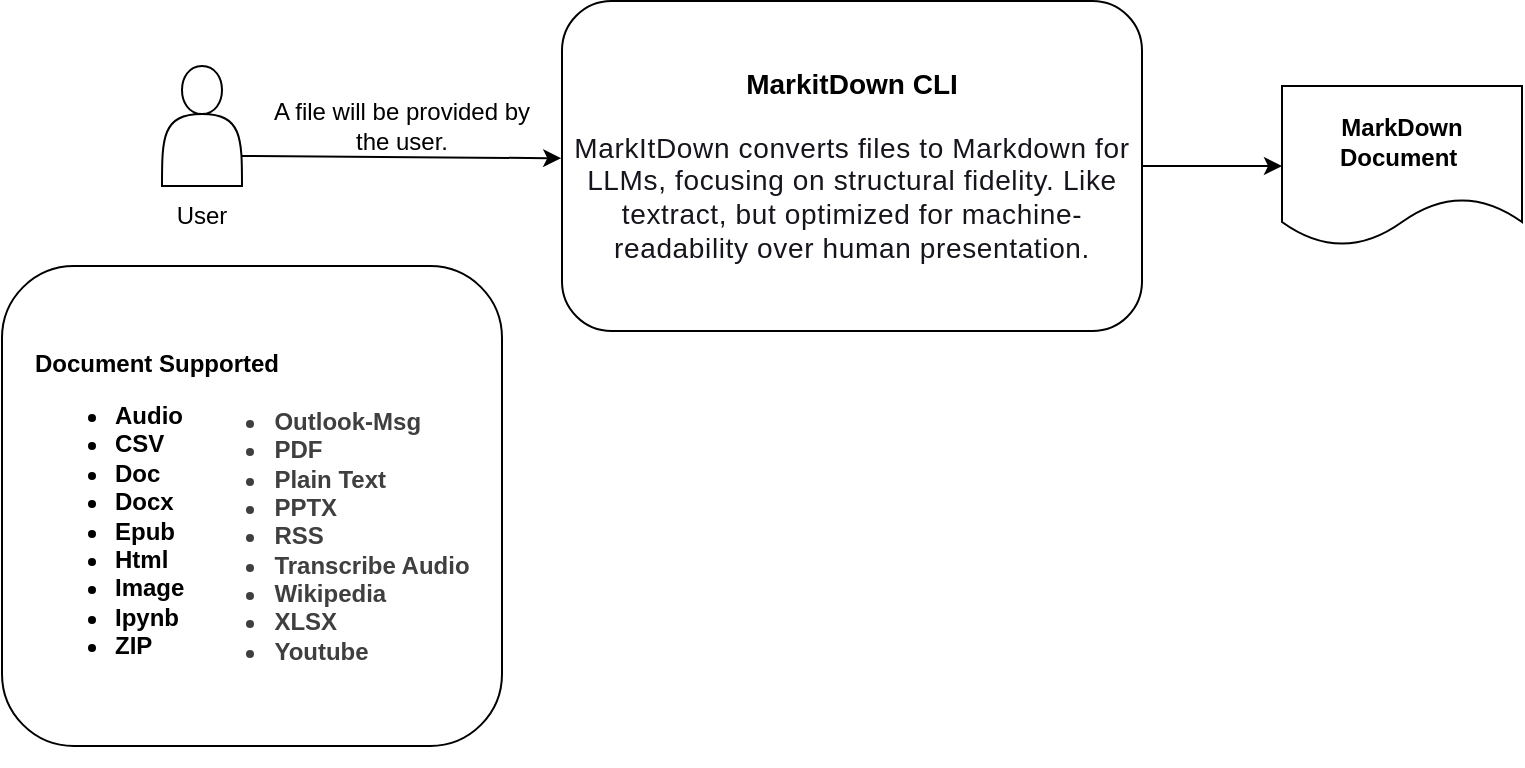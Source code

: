 <mxfile>
    <diagram id="PkXtOsccsb5lSiSgQKMI" name="Page-1">
        <mxGraphModel dx="292" dy="235" grid="1" gridSize="10" guides="1" tooltips="1" connect="1" arrows="1" fold="1" page="1" pageScale="1" pageWidth="850" pageHeight="1100" math="0" shadow="0">
            <root>
                <mxCell id="0"/>
                <mxCell id="1" parent="0"/>
                <mxCell id="6" value="" style="shape=actor;whiteSpace=wrap;html=1;" parent="1" vertex="1">
                    <mxGeometry x="80" y="170" width="40" height="60" as="geometry"/>
                </mxCell>
                <mxCell id="9" value="User" style="text;html=1;align=center;verticalAlign=middle;whiteSpace=wrap;rounded=0;" parent="1" vertex="1">
                    <mxGeometry x="70" y="230" width="60" height="30" as="geometry"/>
                </mxCell>
                <mxCell id="10" value="" style="endArrow=classic;html=1;exitX=1;exitY=0.75;exitDx=0;exitDy=0;entryX=0.005;entryY=0.551;entryDx=0;entryDy=0;entryPerimeter=0;" parent="1" source="6" edge="1">
                    <mxGeometry width="50" height="50" relative="1" as="geometry">
                        <mxPoint x="360" y="280" as="sourcePoint"/>
                        <mxPoint x="279.6" y="216.12" as="targetPoint"/>
                    </mxGeometry>
                </mxCell>
                <mxCell id="13" value="" style="edgeStyle=none;html=1;" parent="1" source="11" target="12" edge="1">
                    <mxGeometry relative="1" as="geometry"/>
                </mxCell>
                <mxCell id="11" value="&lt;b&gt;&lt;font style=&quot;font-size: 14px;&quot;&gt;&lt;span style=&quot;color: rgb(0, 0, 0);&quot;&gt;MarkitDown CLI&lt;/span&gt;&lt;/font&gt;&lt;/b&gt;&lt;div&gt;&lt;font style=&quot;color: rgb(24, 20, 29);&quot;&gt;&lt;br&gt;&lt;/font&gt;&lt;div&gt;&lt;span style=&quot;letter-spacing: 0.32px; text-align: start; white-space-collapse: preserve-breaks;&quot;&gt;&lt;font face=&quot;Helvetica&quot; style=&quot;color: rgb(24, 20, 29); font-size: 14px;&quot;&gt;MarkItDown converts files to Markdown for LLMs, focusing on structural fidelity. Like textract, but optimized for machine-readability over human presentation.&lt;/font&gt;&lt;/span&gt;&lt;/div&gt;&lt;/div&gt;" style="rounded=1;whiteSpace=wrap;html=1;" parent="1" vertex="1">
                    <mxGeometry x="280" y="137.5" width="290" height="165" as="geometry"/>
                </mxCell>
                <mxCell id="12" value="&lt;b&gt;MarkDown Document&amp;nbsp;&lt;/b&gt;" style="shape=document;whiteSpace=wrap;html=1;boundedLbl=1;" parent="1" vertex="1">
                    <mxGeometry x="640" y="180" width="120" height="80" as="geometry"/>
                </mxCell>
                <mxCell id="16" value="A file will be provided by the user." style="text;html=1;align=center;verticalAlign=middle;whiteSpace=wrap;rounded=0;" parent="1" vertex="1">
                    <mxGeometry x="130" y="185" width="140" height="30" as="geometry"/>
                </mxCell>
                <mxCell id="20" value="&lt;b style=&quot;text-align: left;&quot;&gt;Document Supported&lt;br&gt;&lt;ul&gt;&lt;li&gt;&lt;b&gt;Audio&lt;/b&gt;&lt;/li&gt;&lt;li&gt;&lt;b&gt;CSV&lt;/b&gt;&lt;/li&gt;&lt;li&gt;&lt;b&gt;Doc&lt;/b&gt;&lt;/li&gt;&lt;li&gt;&lt;b&gt;Docx&lt;/b&gt;&lt;/li&gt;&lt;li&gt;&lt;b&gt;Epub&lt;/b&gt;&lt;/li&gt;&lt;li&gt;&lt;b&gt;Html&lt;/b&gt;&lt;/li&gt;&lt;li&gt;&lt;b&gt;Image&lt;/b&gt;&lt;/li&gt;&lt;li&gt;&lt;b&gt;Ipynb&lt;/b&gt;&lt;/li&gt;&lt;li&gt;&lt;b&gt;ZIP&lt;/b&gt;&lt;/li&gt;&lt;/ul&gt;&lt;/b&gt;" style="text;html=1;align=center;verticalAlign=middle;whiteSpace=wrap;rounded=0;" parent="1" vertex="1">
                    <mxGeometry y="270" width="155" height="250" as="geometry"/>
                </mxCell>
                <mxCell id="23" value="&lt;ul style=&quot;color: rgb(63, 63, 63); font-weight: 700; text-align: left;&quot;&gt;&lt;li&gt;&lt;b&gt;Outlook-Msg&lt;/b&gt;&lt;/li&gt;&lt;li&gt;&lt;b&gt;PDF&lt;/b&gt;&lt;/li&gt;&lt;li&gt;&lt;b&gt;Plain Text&lt;/b&gt;&lt;/li&gt;&lt;li&gt;&lt;b&gt;PPTX&lt;/b&gt;&lt;/li&gt;&lt;li&gt;&lt;b&gt;RSS&lt;/b&gt;&lt;/li&gt;&lt;li&gt;&lt;b&gt;Transcribe Audio&lt;/b&gt;&lt;/li&gt;&lt;li&gt;&lt;b&gt;Wikipedia&lt;/b&gt;&lt;/li&gt;&lt;li&gt;&lt;b&gt;XLSX&lt;/b&gt;&lt;/li&gt;&lt;li&gt;&lt;b&gt;Youtube&lt;/b&gt;&lt;/li&gt;&lt;/ul&gt;" style="text;html=1;align=center;verticalAlign=middle;whiteSpace=wrap;rounded=0;" parent="1" vertex="1">
                    <mxGeometry x="90" y="300" width="150" height="210" as="geometry"/>
                </mxCell>
                <mxCell id="25" value="" style="rounded=1;whiteSpace=wrap;html=1;fillColor=none;" parent="1" vertex="1">
                    <mxGeometry y="270" width="250" height="240" as="geometry"/>
                </mxCell>
            </root>
        </mxGraphModel>
    </diagram>
</mxfile>